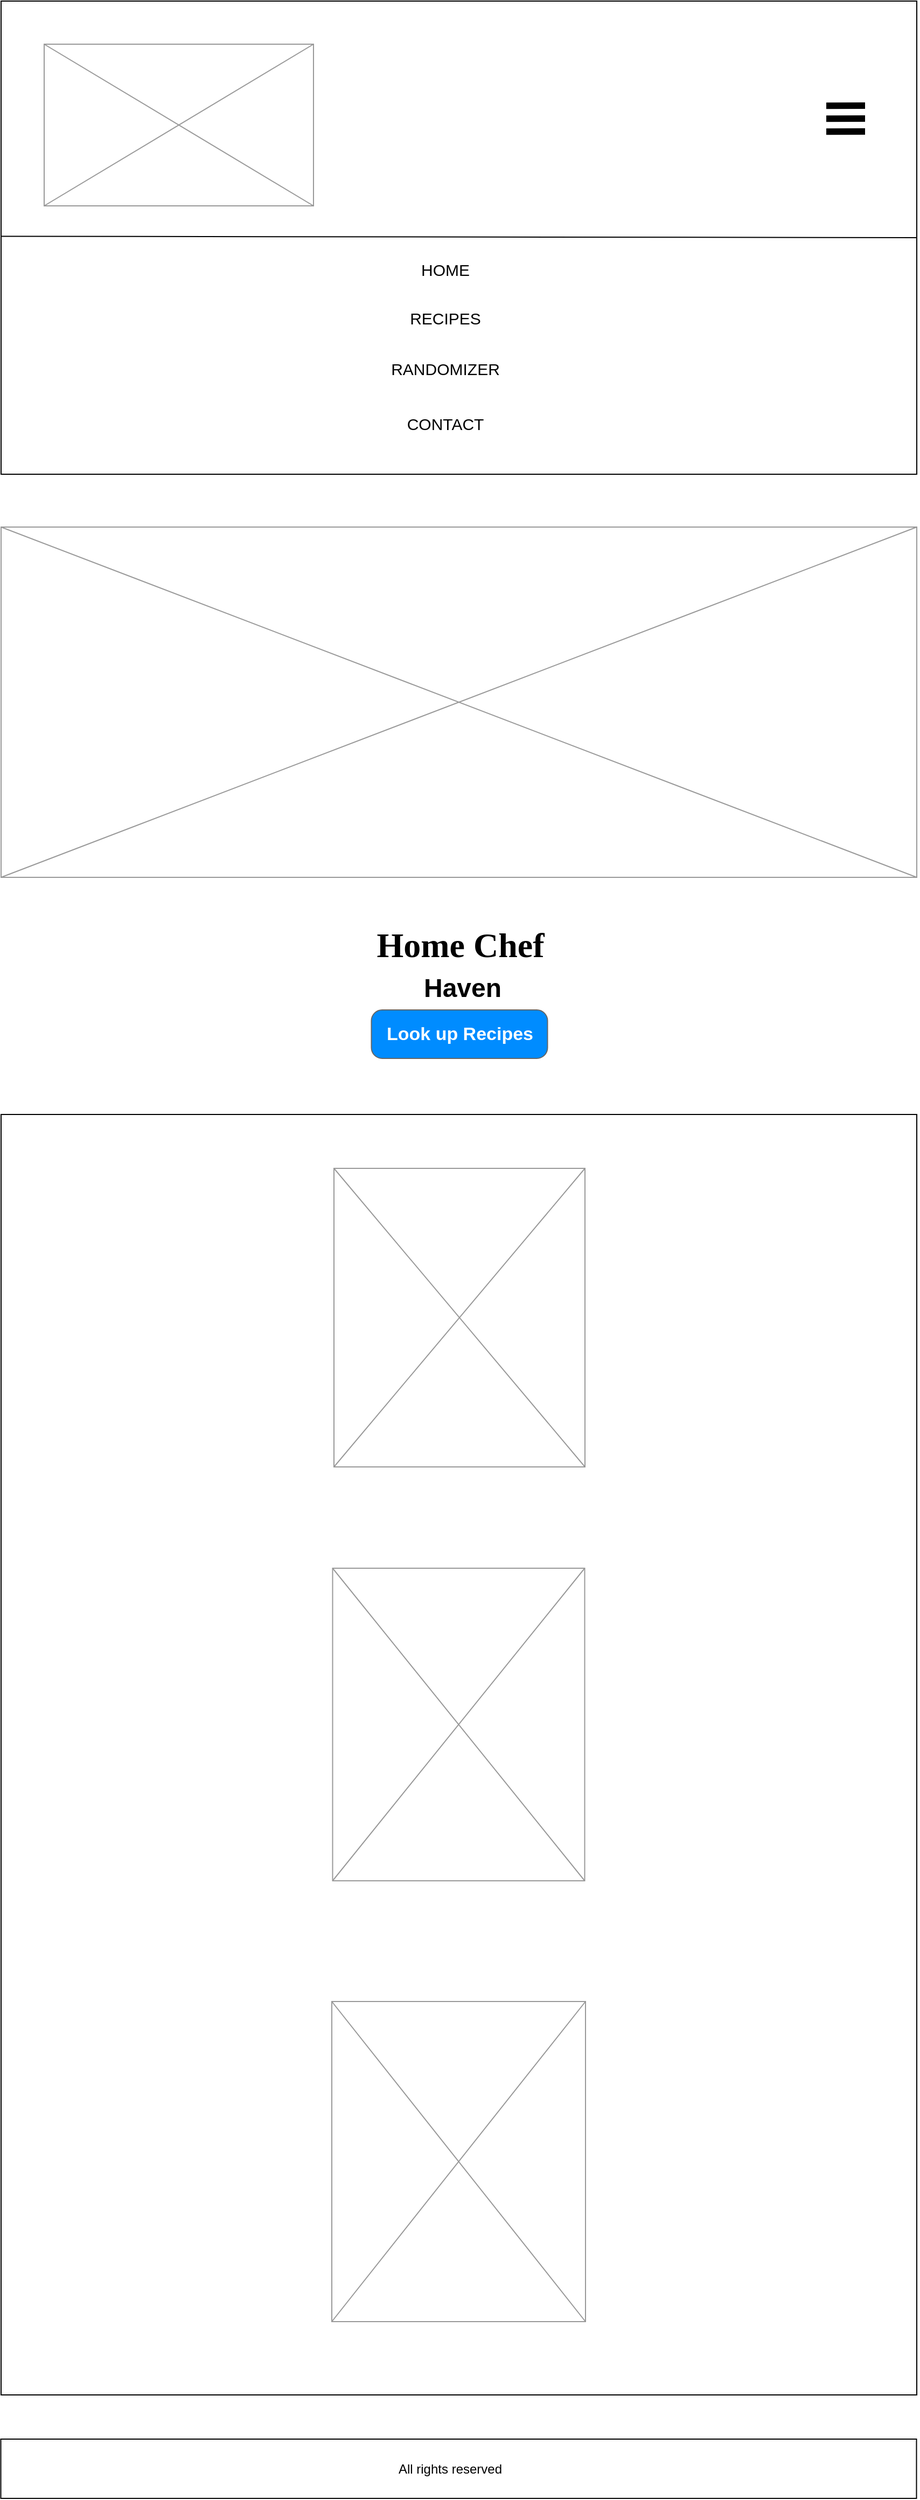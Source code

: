 <mxfile version="24.4.8" type="device">
  <diagram name="Page-1" id="F44n_vsHZMKWY91Ir1mV">
    <mxGraphModel dx="1022" dy="592" grid="0" gridSize="10" guides="1" tooltips="1" connect="1" arrows="1" fold="1" page="1" pageScale="1" pageWidth="850" pageHeight="1100" math="0" shadow="0">
      <root>
        <mxCell id="0" />
        <mxCell id="1" parent="0" />
        <mxCell id="0ayQ4EvFOmIjWNBUdSra-10" value="" style="rounded=0;whiteSpace=wrap;html=1;" parent="1" vertex="1">
          <mxGeometry width="850" height="439" as="geometry" />
        </mxCell>
        <mxCell id="0ayQ4EvFOmIjWNBUdSra-1" value="" style="verticalLabelPosition=bottom;shadow=0;dashed=0;align=center;html=1;verticalAlign=top;strokeWidth=1;shape=mxgraph.mockup.graphics.simpleIcon;strokeColor=#999999;" parent="1" vertex="1">
          <mxGeometry x="40" y="40" width="250" height="150" as="geometry" />
        </mxCell>
        <mxCell id="0ayQ4EvFOmIjWNBUdSra-2" value="&lt;p style=&quot;line-height: 120%; font-size: 15px;&quot;&gt;HOME&lt;/p&gt;" style="text;html=1;align=center;verticalAlign=middle;resizable=0;points=[];autosize=1;strokeColor=none;fillColor=none;fontStyle=0;fontSize=15;" parent="1" vertex="1">
          <mxGeometry x="380" y="219" width="63" height="60" as="geometry" />
        </mxCell>
        <mxCell id="0ayQ4EvFOmIjWNBUdSra-4" value="RECIPES" style="text;html=1;align=center;verticalAlign=middle;resizable=0;points=[];autosize=1;strokeColor=none;fillColor=none;fontStyle=0;fontSize=15;" parent="1" vertex="1">
          <mxGeometry x="369.5" y="279" width="84" height="30" as="geometry" />
        </mxCell>
        <mxCell id="0ayQ4EvFOmIjWNBUdSra-7" value="CONTACT" style="text;html=1;align=center;verticalAlign=middle;resizable=0;points=[];autosize=1;strokeColor=none;fillColor=none;fontStyle=0;fontSize=15;" parent="1" vertex="1">
          <mxGeometry x="367.5" y="377" width="89" height="30" as="geometry" />
        </mxCell>
        <mxCell id="0ayQ4EvFOmIjWNBUdSra-9" value="RANDOMIZER" style="text;html=1;align=center;verticalAlign=middle;resizable=0;points=[];autosize=1;strokeColor=none;fillColor=none;fontStyle=0;fontSize=15;" parent="1" vertex="1">
          <mxGeometry x="352" y="326" width="119" height="30" as="geometry" />
        </mxCell>
        <mxCell id="0ayQ4EvFOmIjWNBUdSra-12" value="" style="verticalLabelPosition=bottom;shadow=0;dashed=0;align=center;html=1;verticalAlign=top;strokeWidth=1;shape=mxgraph.mockup.graphics.simpleIcon;strokeColor=#999999;" parent="1" vertex="1">
          <mxGeometry y="488" width="850" height="325" as="geometry" />
        </mxCell>
        <mxCell id="0ayQ4EvFOmIjWNBUdSra-14" value="" style="rounded=0;whiteSpace=wrap;html=1;" parent="1" vertex="1">
          <mxGeometry y="1033" width="850" height="1188" as="geometry" />
        </mxCell>
        <mxCell id="0ayQ4EvFOmIjWNBUdSra-16" value="Look up Recipes" style="strokeWidth=1;shadow=0;dashed=0;align=center;html=1;shape=mxgraph.mockup.buttons.button;strokeColor=#666666;fontColor=#ffffff;mainText=;buttonStyle=round;fontSize=17;fontStyle=1;fillColor=#008cff;whiteSpace=wrap;" parent="1" vertex="1">
          <mxGeometry x="343.75" y="936" width="163.5" height="45" as="geometry" />
        </mxCell>
        <mxCell id="0ayQ4EvFOmIjWNBUdSra-18" value="&lt;span style=&quot;font-size: 32px;&quot;&gt;Home Chef&lt;/span&gt;" style="text;strokeColor=none;fillColor=none;html=1;fontSize=24;fontStyle=1;verticalAlign=middle;align=center;fontFamily=Verdana;" parent="1" vertex="1">
          <mxGeometry x="282" y="855" width="287" height="41" as="geometry" />
        </mxCell>
        <mxCell id="0ayQ4EvFOmIjWNBUdSra-19" value="Haven" style="text;strokeColor=none;fillColor=none;html=1;fontSize=24;fontStyle=1;verticalAlign=middle;align=center;" parent="1" vertex="1">
          <mxGeometry x="378" y="896" width="100" height="40" as="geometry" />
        </mxCell>
        <mxCell id="0ayQ4EvFOmIjWNBUdSra-20" value="" style="verticalLabelPosition=bottom;shadow=0;dashed=0;align=center;html=1;verticalAlign=top;strokeWidth=1;shape=mxgraph.mockup.graphics.simpleIcon;strokeColor=#999999;" parent="1" vertex="1">
          <mxGeometry x="309" y="1083" width="233" height="277" as="geometry" />
        </mxCell>
        <mxCell id="0ayQ4EvFOmIjWNBUdSra-21" value="" style="verticalLabelPosition=bottom;shadow=0;dashed=0;align=center;html=1;verticalAlign=top;strokeWidth=1;shape=mxgraph.mockup.graphics.simpleIcon;strokeColor=#999999;" parent="1" vertex="1">
          <mxGeometry x="307.75" y="1454" width="234" height="290" as="geometry" />
        </mxCell>
        <mxCell id="0ayQ4EvFOmIjWNBUdSra-22" value="" style="verticalLabelPosition=bottom;shadow=0;dashed=0;align=center;html=1;verticalAlign=top;strokeWidth=1;shape=mxgraph.mockup.graphics.simpleIcon;strokeColor=#999999;" parent="1" vertex="1">
          <mxGeometry x="307" y="1856" width="235.5" height="297" as="geometry" />
        </mxCell>
        <mxCell id="0ayQ4EvFOmIjWNBUdSra-23" value="" style="rounded=0;whiteSpace=wrap;html=1;" parent="1" vertex="1">
          <mxGeometry x="-0.25" y="2262" width="850" height="55" as="geometry" />
        </mxCell>
        <mxCell id="0ayQ4EvFOmIjWNBUdSra-24" value="All rights reserved" style="text;html=1;align=center;verticalAlign=middle;whiteSpace=wrap;rounded=0;" parent="1" vertex="1">
          <mxGeometry x="337" y="2274.5" width="160" height="30" as="geometry" />
        </mxCell>
        <mxCell id="X6aI32VlL0xJHHfEi2Z4-1" value="" style="endArrow=none;html=1;rounded=0;entryX=1;entryY=0.5;entryDx=0;entryDy=0;" edge="1" parent="1" target="0ayQ4EvFOmIjWNBUdSra-10">
          <mxGeometry width="50" height="50" relative="1" as="geometry">
            <mxPoint y="218.228" as="sourcePoint" />
            <mxPoint x="164" y="218" as="targetPoint" />
          </mxGeometry>
        </mxCell>
        <mxCell id="X6aI32VlL0xJHHfEi2Z4-2" value="" style="endArrow=none;html=1;rounded=0;strokeWidth=6;" edge="1" parent="1">
          <mxGeometry width="50" height="50" relative="1" as="geometry">
            <mxPoint x="766" y="97.16" as="sourcePoint" />
            <mxPoint x="802" y="97" as="targetPoint" />
          </mxGeometry>
        </mxCell>
        <mxCell id="X6aI32VlL0xJHHfEi2Z4-3" value="" style="endArrow=none;html=1;rounded=0;strokeWidth=6;" edge="1" parent="1">
          <mxGeometry width="50" height="50" relative="1" as="geometry">
            <mxPoint x="766" y="109.16" as="sourcePoint" />
            <mxPoint x="802" y="109" as="targetPoint" />
          </mxGeometry>
        </mxCell>
        <mxCell id="X6aI32VlL0xJHHfEi2Z4-4" value="" style="endArrow=none;html=1;rounded=0;strokeWidth=6;" edge="1" parent="1">
          <mxGeometry width="50" height="50" relative="1" as="geometry">
            <mxPoint x="766" y="121.16" as="sourcePoint" />
            <mxPoint x="802" y="121" as="targetPoint" />
          </mxGeometry>
        </mxCell>
      </root>
    </mxGraphModel>
  </diagram>
</mxfile>
